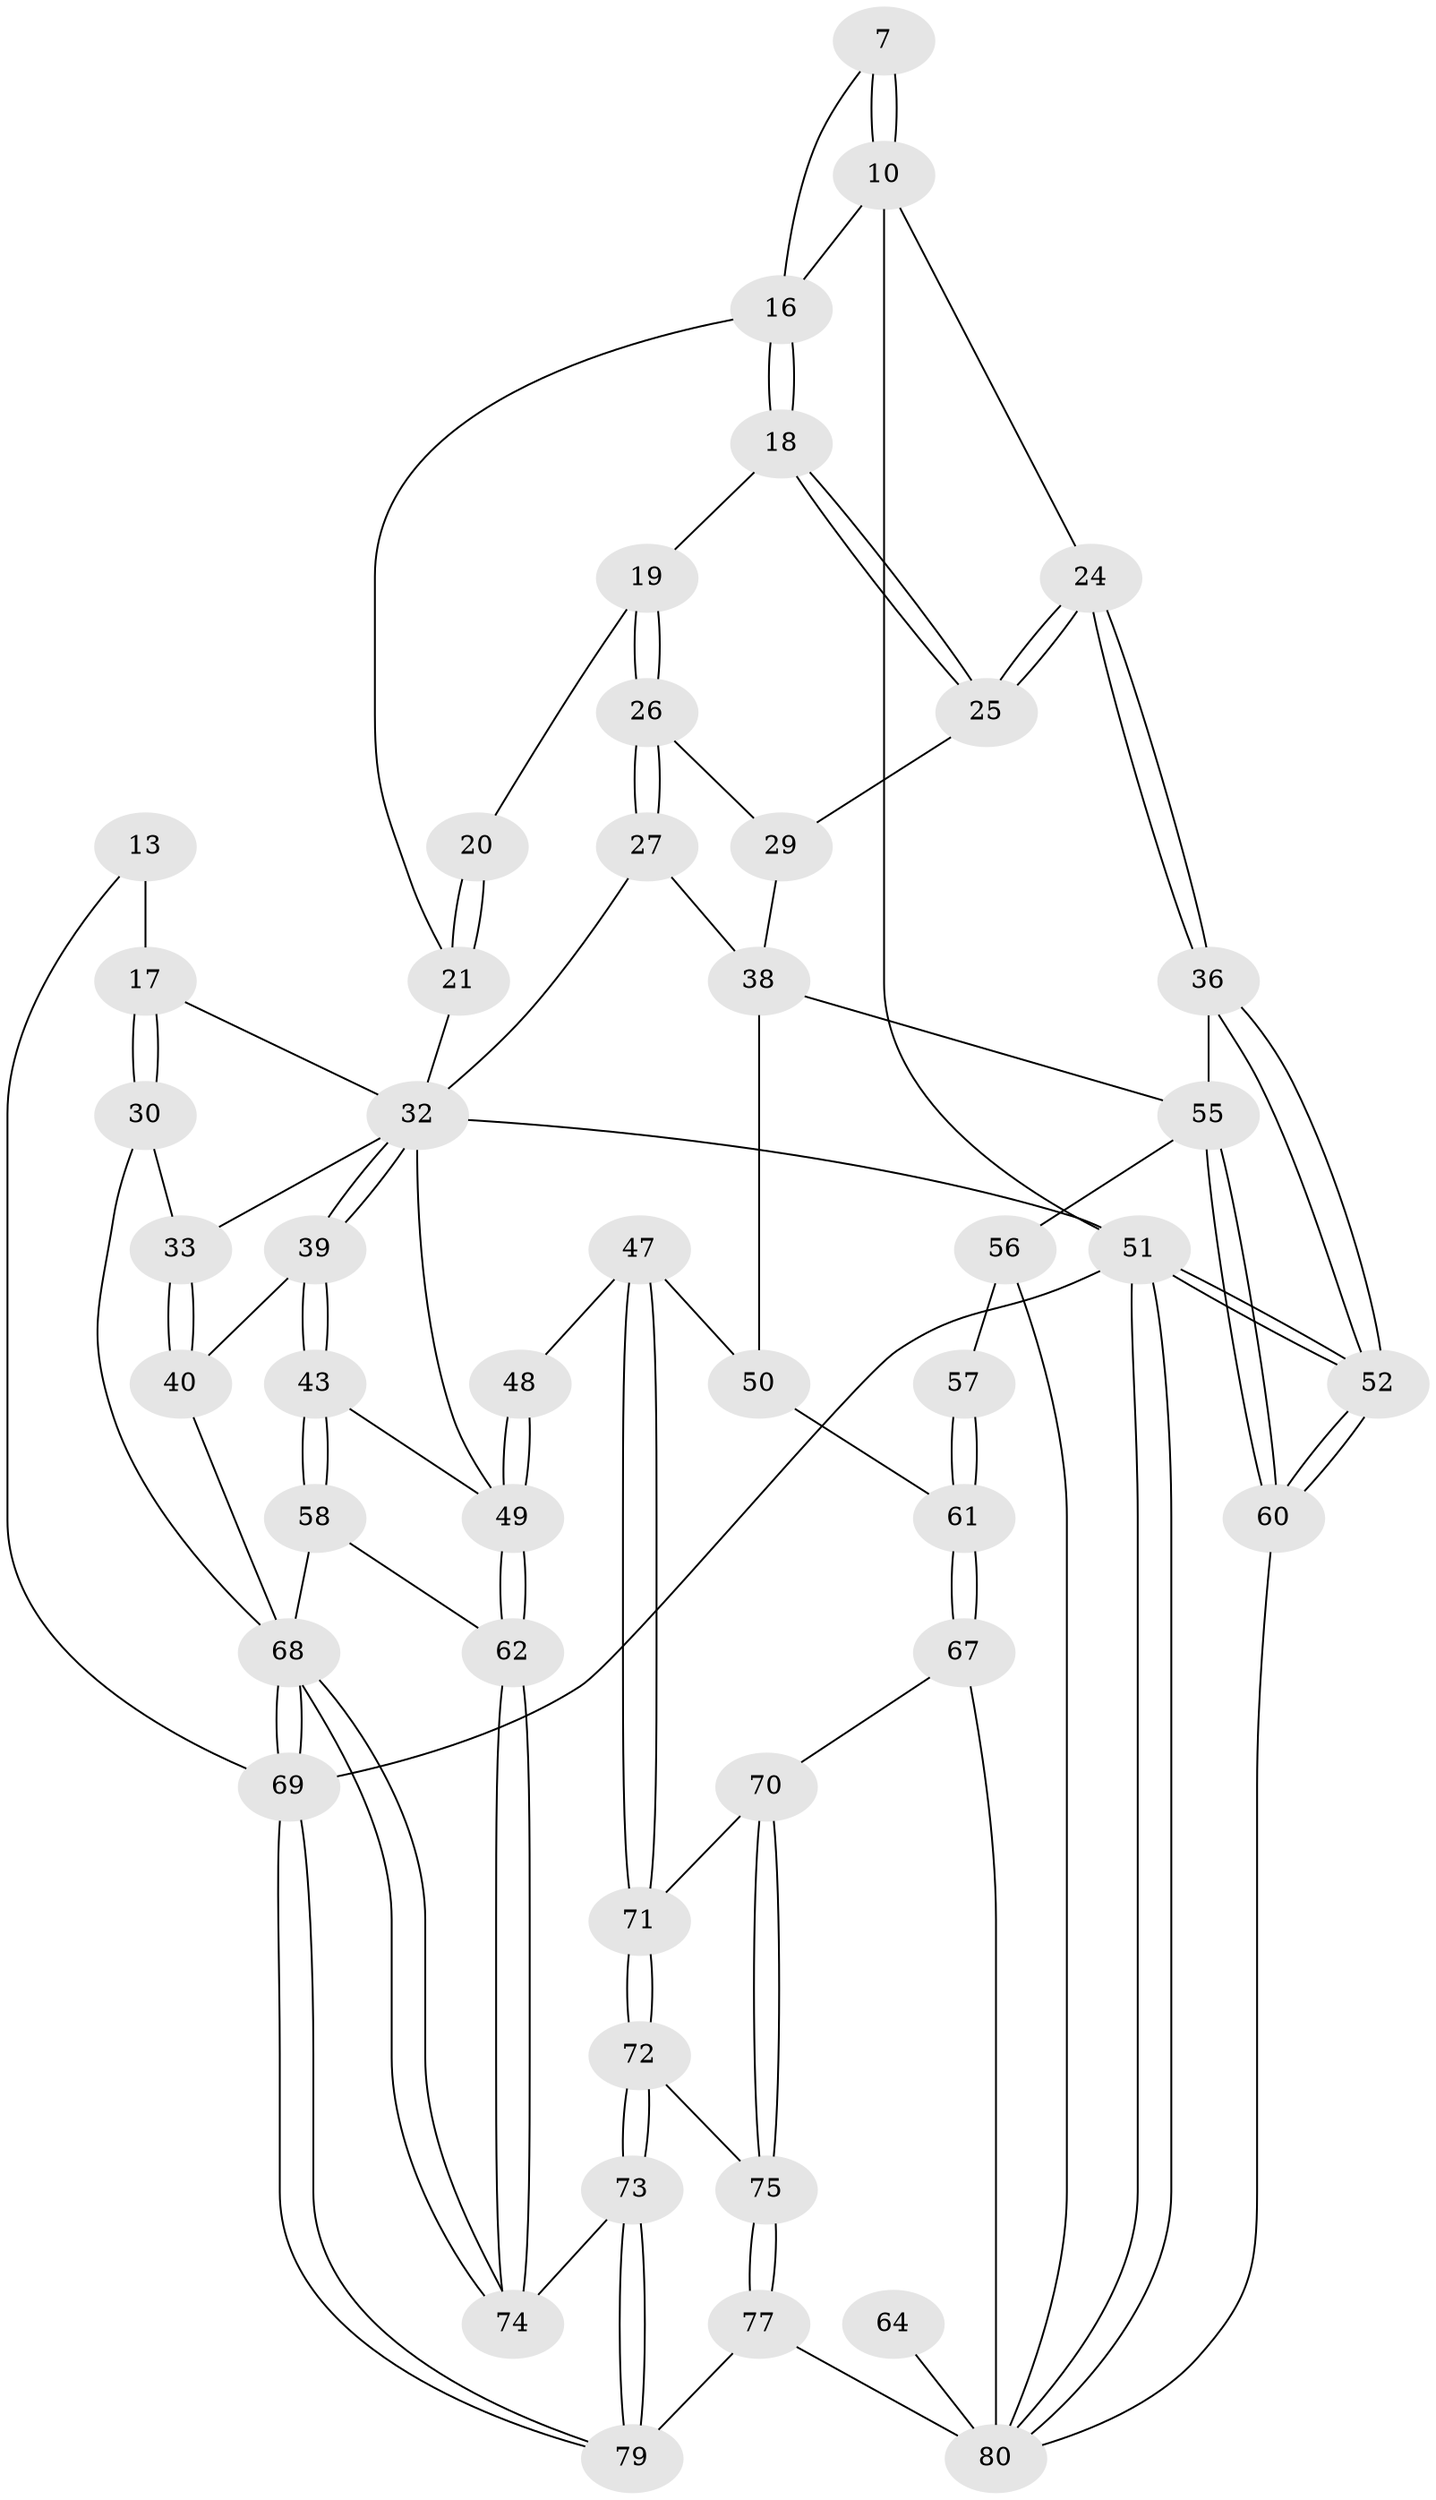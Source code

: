 // original degree distribution, {4: 0.225, 5: 0.55, 3: 0.025, 6: 0.2}
// Generated by graph-tools (version 1.1) at 2025/06/03/04/25 22:06:53]
// undirected, 48 vertices, 109 edges
graph export_dot {
graph [start="1"]
  node [color=gray90,style=filled];
  7 [pos="+0.7477085566679916+0"];
  10 [pos="+0.8104445143805655+0.12039026807929927",super="+9"];
  13 [pos="+0.38537409987782284+0",super="+12"];
  16 [pos="+0.7903710197077211+0.1743507556634642",super="+6"];
  17 [pos="+0.21501516339455337+0.22176999067856767",super="+15"];
  18 [pos="+0.7904504039255571+0.17492619532739184"];
  19 [pos="+0.6965209547498111+0.251917625873207"];
  20 [pos="+0.6963768507743588+0.2518529832006352"];
  21 [pos="+0.5468152831821663+0.267199389946867",super="+4+5"];
  24 [pos="+1+0.3275358546968144"];
  25 [pos="+0.9572187427496123+0.31147309305620935"];
  26 [pos="+0.7009761747738006+0.2915620834664236"];
  27 [pos="+0.5315671067405089+0.4297203674905667"];
  29 [pos="+0.7883279060608259+0.3925557096622417"];
  30 [pos="+0+0.32418719453286754"];
  32 [pos="+0.232797115922691+0.4078732393192114",super="+23+28+14+3"];
  33 [pos="+0.17531032762538445+0.42248643286446547"];
  36 [pos="+1+0.5414158000500453"];
  38 [pos="+0.7469597788297552+0.4811086899115386",super="+35"];
  39 [pos="+0.22125771769825436+0.5820323401828655"];
  40 [pos="+0.06948120383813444+0.5169702102006628"];
  43 [pos="+0.24375098927154323+0.6202706382371259"];
  47 [pos="+0.5326422947123389+0.690874638357712"];
  48 [pos="+0.47795008875069006+0.6833908336363199"];
  49 [pos="+0.3861316228899508+0.7031974329563753",super="+42+41"];
  50 [pos="+0.6716510351356662+0.6137696410636815",super="+45+46"];
  51 [pos="+1+1",super="+8"];
  52 [pos="+1+0.6909139193185025"];
  55 [pos="+0.796010775459905+0.6555967130705538",super="+37"];
  56 [pos="+0.7733188336765672+0.6747342022271813"];
  57 [pos="+0.7075981597983898+0.6826005422439959"];
  58 [pos="+0.24520449063557226+0.6445804301140555"];
  60 [pos="+0.9656349073855445+0.7784903079788433"];
  61 [pos="+0.6777393709718904+0.7857083008035651",super="+54+53"];
  62 [pos="+0.3118753829498705+0.7422710468069891"];
  64 [pos="+0.8639891571544434+0.8530220535207136"];
  67 [pos="+0.6752408754679917+0.7979776514614619"];
  68 [pos="+0+1",super="+59+44+31"];
  69 [pos="+0+1",super="+11"];
  70 [pos="+0.577744298649573+0.7864542796041449"];
  71 [pos="+0.5478691688889771+0.7462499624954861"];
  72 [pos="+0.4760457695063485+0.8203577162255282"];
  73 [pos="+0.346132886427713+0.8388162492256767"];
  74 [pos="+0.30530325402345304+0.7972730916058955"];
  75 [pos="+0.553920110524417+0.8864276200104375"];
  77 [pos="+0.5799668521847533+1"];
  79 [pos="+0.5141170956821566+1"];
  80 [pos="+1+1",super="+63+78"];
  7 -- 10;
  7 -- 10;
  7 -- 16;
  10 -- 16;
  10 -- 24;
  10 -- 51;
  13 -- 17 [weight=2];
  13 -- 69;
  16 -- 18;
  16 -- 18;
  16 -- 21;
  17 -- 30;
  17 -- 30;
  17 -- 32;
  18 -- 19;
  18 -- 25;
  18 -- 25;
  19 -- 20;
  19 -- 26;
  19 -- 26;
  20 -- 21 [weight=2];
  20 -- 21;
  21 -- 32 [weight=2];
  24 -- 25;
  24 -- 25;
  24 -- 36;
  24 -- 36;
  25 -- 29;
  26 -- 27;
  26 -- 27;
  26 -- 29;
  27 -- 32;
  27 -- 38;
  29 -- 38;
  30 -- 33;
  30 -- 68;
  32 -- 33;
  32 -- 39;
  32 -- 39;
  32 -- 49;
  32 -- 51;
  33 -- 40;
  33 -- 40;
  36 -- 52;
  36 -- 52;
  36 -- 55;
  38 -- 50 [weight=2];
  38 -- 55;
  39 -- 40;
  39 -- 43;
  39 -- 43;
  40 -- 68;
  43 -- 58;
  43 -- 58;
  43 -- 49;
  47 -- 48;
  47 -- 71;
  47 -- 71;
  47 -- 50;
  48 -- 49 [weight=2];
  48 -- 49;
  49 -- 62;
  49 -- 62;
  50 -- 61 [weight=2];
  51 -- 52;
  51 -- 52;
  51 -- 80;
  51 -- 80;
  51 -- 69 [weight=2];
  52 -- 60;
  52 -- 60;
  55 -- 56;
  55 -- 60;
  55 -- 60;
  56 -- 57;
  56 -- 80;
  57 -- 61 [weight=2];
  57 -- 61;
  58 -- 62;
  58 -- 68;
  60 -- 80;
  61 -- 67;
  61 -- 67;
  62 -- 74;
  62 -- 74;
  64 -- 80 [weight=3];
  67 -- 70;
  67 -- 80;
  68 -- 69 [weight=2];
  68 -- 69;
  68 -- 74;
  68 -- 74;
  69 -- 79;
  69 -- 79;
  70 -- 71;
  70 -- 75;
  70 -- 75;
  71 -- 72;
  71 -- 72;
  72 -- 73;
  72 -- 73;
  72 -- 75;
  73 -- 74;
  73 -- 79;
  73 -- 79;
  75 -- 77;
  75 -- 77;
  77 -- 79;
  77 -- 80;
}
